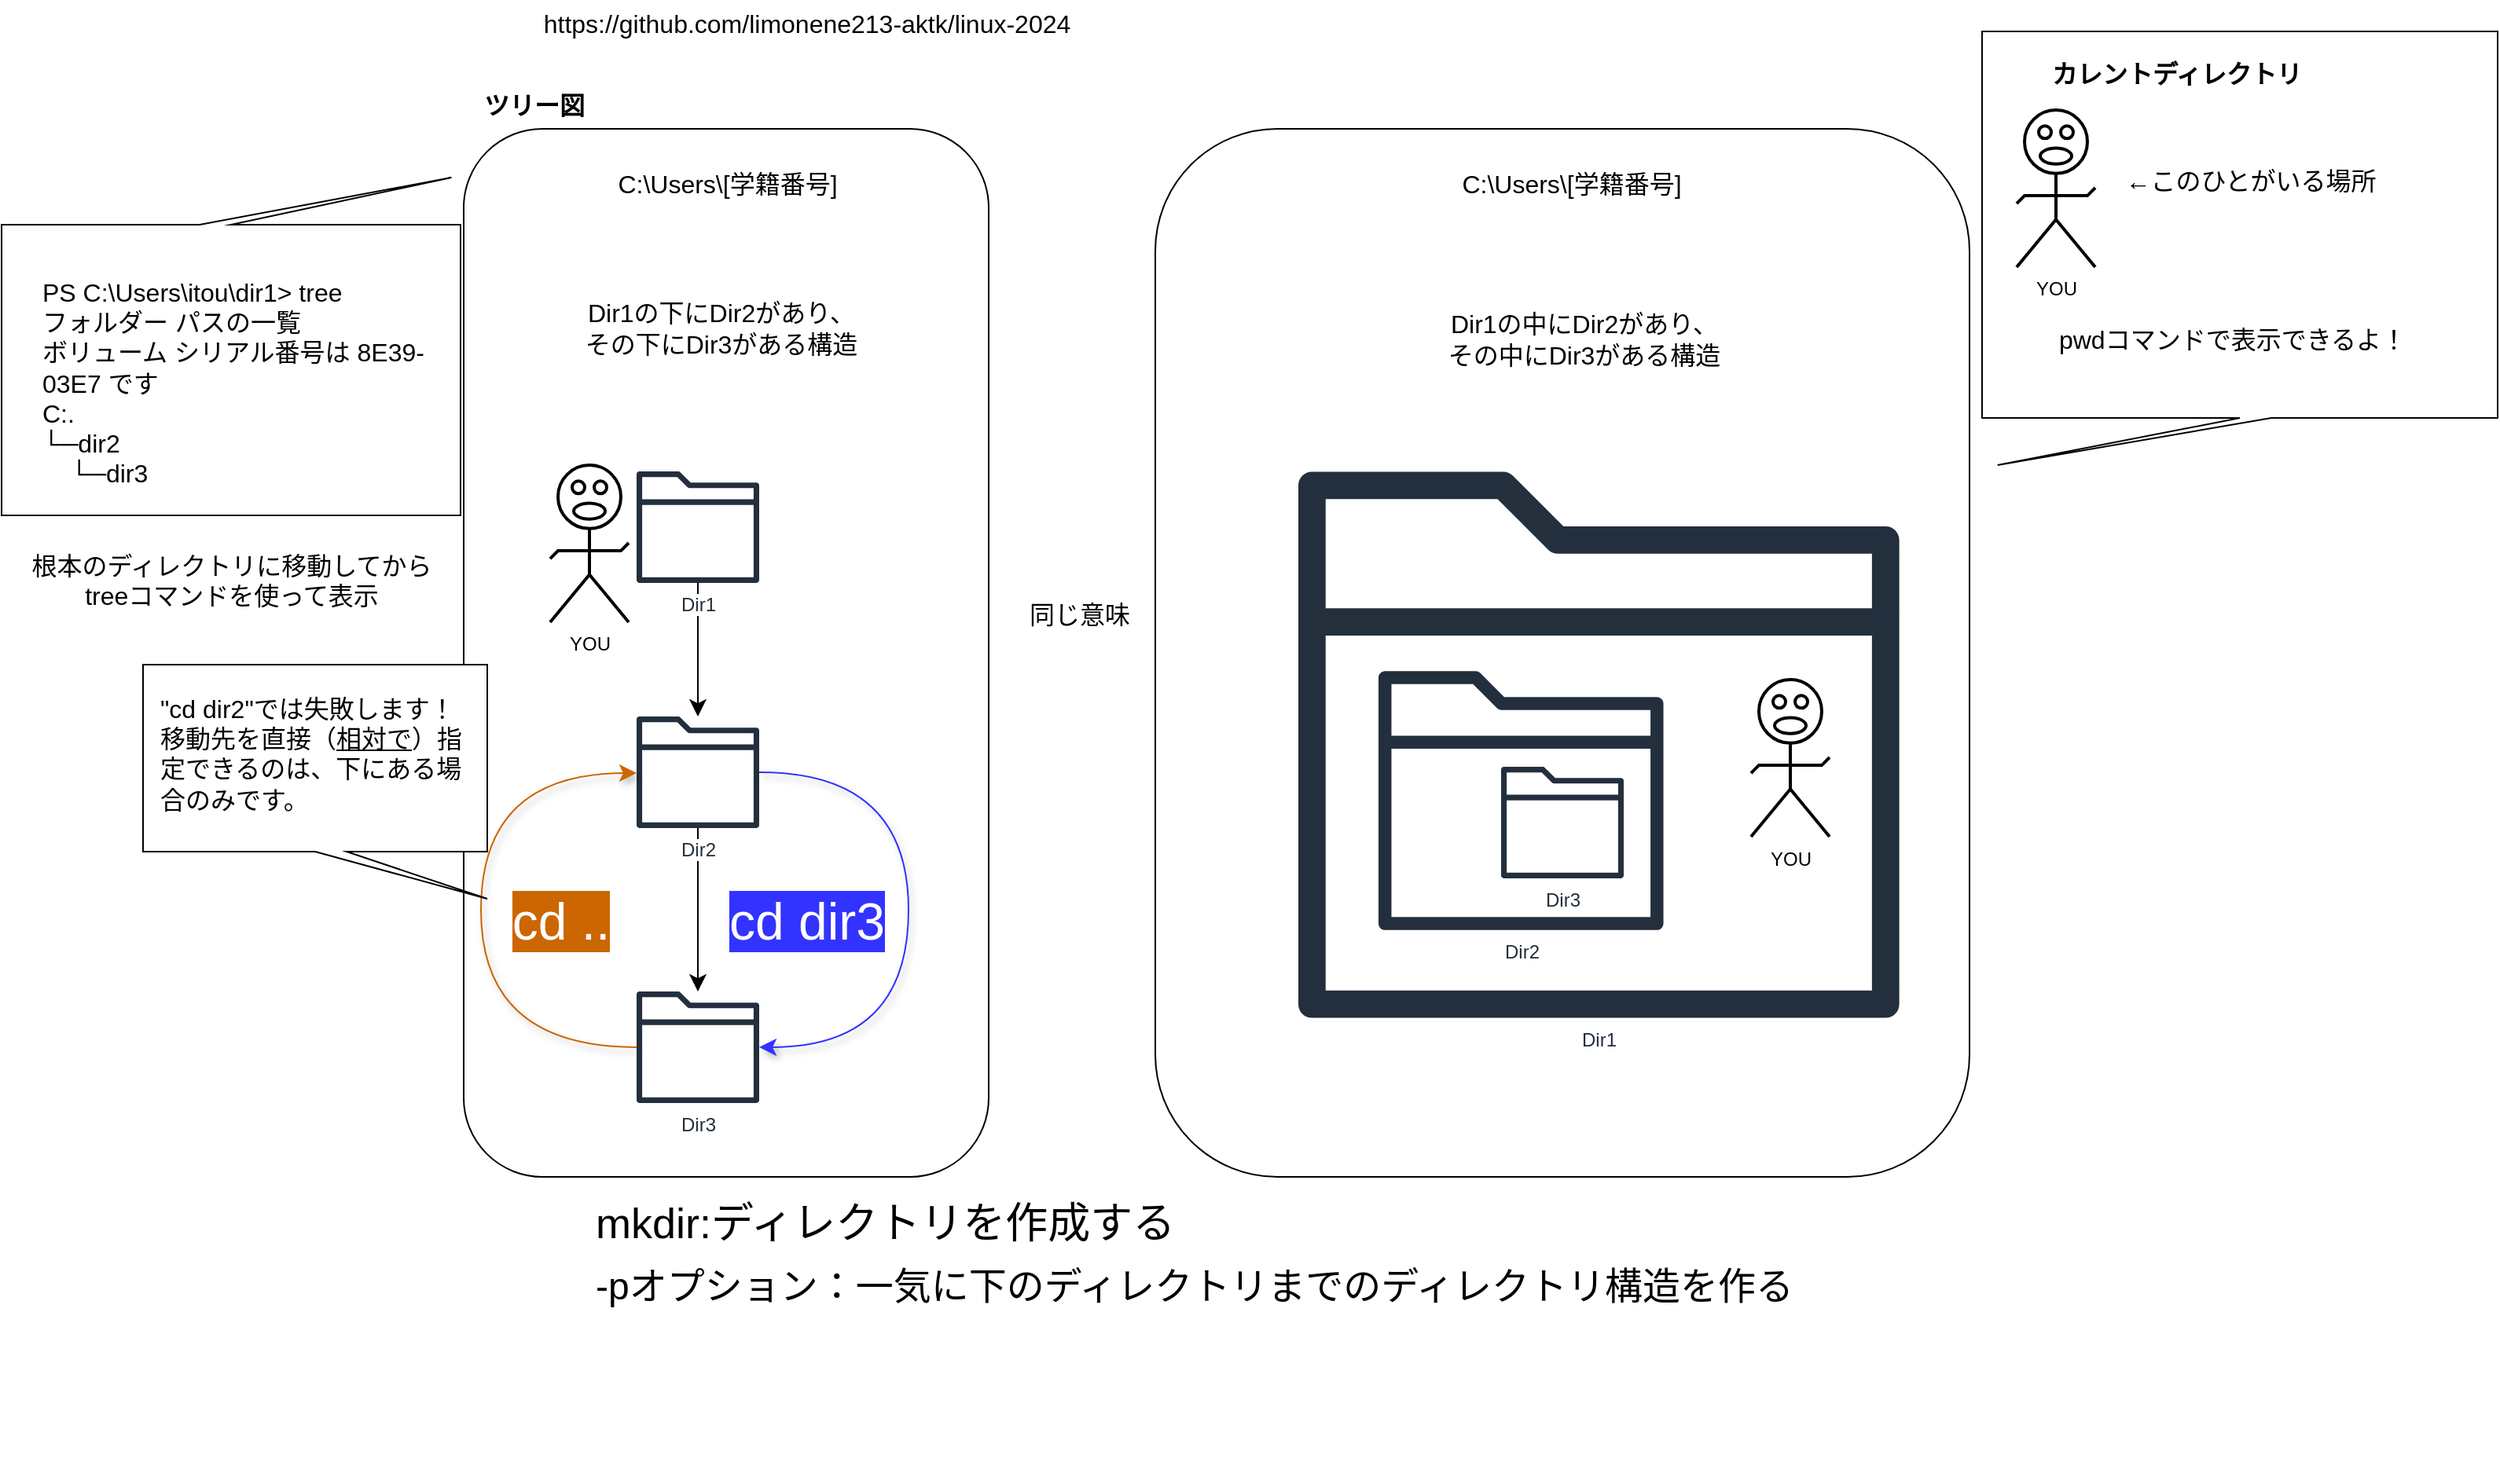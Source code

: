 <mxfile version="24.2.8" type="device" pages="4">
  <diagram id="uFEf-uFm-_RoIfqlQVAw" name="ディレクトリ構造">
    <mxGraphModel dx="2234" dy="1630" grid="0" gridSize="10" guides="1" tooltips="1" connect="1" arrows="1" fold="1" page="0" pageScale="1" pageWidth="1169" pageHeight="827" math="0" shadow="0">
      <root>
        <mxCell id="0" />
        <mxCell id="1" parent="0" />
        <mxCell id="-sCzmSOobmnXv4YN8PYM-31" value="" style="shape=callout;whiteSpace=wrap;html=1;perimeter=calloutPerimeter;rotation=-180;position2=0.02;" vertex="1" parent="1">
          <mxGeometry x="-646" y="-299" width="292" height="215" as="geometry" />
        </mxCell>
        <mxCell id="-sCzmSOobmnXv4YN8PYM-26" value="" style="shape=callout;whiteSpace=wrap;html=1;perimeter=calloutPerimeter;position2=0.03;" vertex="1" parent="1">
          <mxGeometry x="614" y="-392" width="328" height="276" as="geometry" />
        </mxCell>
        <mxCell id="-sCzmSOobmnXv4YN8PYM-2" value="" style="rounded=1;whiteSpace=wrap;html=1;" vertex="1" parent="1">
          <mxGeometry x="-352" y="-330" width="334" height="667" as="geometry" />
        </mxCell>
        <mxCell id="-sCzmSOobmnXv4YN8PYM-5" style="edgeStyle=none;curved=1;rounded=0;orthogonalLoop=1;jettySize=auto;html=1;fontSize=12;startSize=8;endSize=8;" edge="1" parent="1" source="-sCzmSOobmnXv4YN8PYM-1" target="-sCzmSOobmnXv4YN8PYM-3">
          <mxGeometry relative="1" as="geometry" />
        </mxCell>
        <mxCell id="-sCzmSOobmnXv4YN8PYM-1" value="Dir1" style="sketch=0;outlineConnect=0;fontColor=#232F3E;gradientColor=none;fillColor=#232F3D;strokeColor=none;dashed=0;verticalLabelPosition=bottom;verticalAlign=top;align=center;html=1;fontSize=12;fontStyle=0;aspect=fixed;pointerEvents=1;shape=mxgraph.aws4.folder;labelBackgroundColor=default;" vertex="1" parent="1">
          <mxGeometry x="-242" y="-112" width="78" height="71" as="geometry" />
        </mxCell>
        <mxCell id="-sCzmSOobmnXv4YN8PYM-7" style="edgeStyle=none;curved=1;rounded=0;orthogonalLoop=1;jettySize=auto;html=1;fontSize=12;startSize=8;endSize=8;" edge="1" parent="1" source="-sCzmSOobmnXv4YN8PYM-3" target="-sCzmSOobmnXv4YN8PYM-6">
          <mxGeometry relative="1" as="geometry" />
        </mxCell>
        <mxCell id="-sCzmSOobmnXv4YN8PYM-33" style="edgeStyle=orthogonalEdgeStyle;curved=1;rounded=0;orthogonalLoop=1;jettySize=auto;html=1;fontSize=12;startSize=8;endSize=8;strokeColor=#3333FF;shadow=1;" edge="1" parent="1" source="-sCzmSOobmnXv4YN8PYM-3" target="-sCzmSOobmnXv4YN8PYM-6">
          <mxGeometry relative="1" as="geometry">
            <Array as="points">
              <mxPoint x="-69" y="79.5" />
              <mxPoint x="-69" y="254.5" />
            </Array>
          </mxGeometry>
        </mxCell>
        <mxCell id="-sCzmSOobmnXv4YN8PYM-3" value="Dir2" style="sketch=0;outlineConnect=0;fontColor=#232F3E;gradientColor=none;fillColor=#232F3D;strokeColor=none;dashed=0;verticalLabelPosition=bottom;verticalAlign=top;align=center;html=1;fontSize=12;fontStyle=0;aspect=fixed;pointerEvents=1;shape=mxgraph.aws4.folder;labelBackgroundColor=default;" vertex="1" parent="1">
          <mxGeometry x="-242" y="44" width="78" height="71" as="geometry" />
        </mxCell>
        <mxCell id="-sCzmSOobmnXv4YN8PYM-4" value="C:\Users\[学籍番号]" style="text;html=1;align=center;verticalAlign=middle;whiteSpace=wrap;rounded=0;fontSize=16;" vertex="1" parent="1">
          <mxGeometry x="-283" y="-310" width="198" height="30" as="geometry" />
        </mxCell>
        <mxCell id="-sCzmSOobmnXv4YN8PYM-35" style="edgeStyle=orthogonalEdgeStyle;curved=1;rounded=0;orthogonalLoop=1;jettySize=auto;html=1;fontSize=12;startSize=8;endSize=8;strokeColor=#CC6600;shadow=1;" edge="1" parent="1" source="-sCzmSOobmnXv4YN8PYM-6" target="-sCzmSOobmnXv4YN8PYM-3">
          <mxGeometry relative="1" as="geometry">
            <Array as="points">
              <mxPoint x="-341" y="254" />
              <mxPoint x="-341" y="80" />
            </Array>
          </mxGeometry>
        </mxCell>
        <mxCell id="-sCzmSOobmnXv4YN8PYM-6" value="Dir3" style="sketch=0;outlineConnect=0;fontColor=#232F3E;gradientColor=none;fillColor=#232F3D;strokeColor=none;dashed=0;verticalLabelPosition=bottom;verticalAlign=top;align=center;html=1;fontSize=12;fontStyle=0;aspect=fixed;pointerEvents=1;shape=mxgraph.aws4.folder;labelBackgroundColor=default;" vertex="1" parent="1">
          <mxGeometry x="-242" y="219" width="78" height="71" as="geometry" />
        </mxCell>
        <mxCell id="-sCzmSOobmnXv4YN8PYM-9" value="YOU" style="verticalLabelPosition=bottom;html=1;verticalAlign=top;strokeWidth=2;shape=mxgraph.lean_mapping.verbal;pointerEvents=1;" vertex="1" parent="1">
          <mxGeometry x="-297" y="-116" width="50" height="100" as="geometry" />
        </mxCell>
        <mxCell id="-sCzmSOobmnXv4YN8PYM-10" value="" style="rounded=1;whiteSpace=wrap;html=1;" vertex="1" parent="1">
          <mxGeometry x="88" y="-330" width="518" height="667" as="geometry" />
        </mxCell>
        <mxCell id="-sCzmSOobmnXv4YN8PYM-12" value="Dir1" style="sketch=0;outlineConnect=0;fontColor=#232F3E;gradientColor=none;fillColor=#232F3D;strokeColor=none;dashed=0;verticalLabelPosition=bottom;verticalAlign=top;align=center;html=1;fontSize=12;fontStyle=0;aspect=fixed;pointerEvents=1;shape=mxgraph.aws4.folder;labelBackgroundColor=default;" vertex="1" parent="1">
          <mxGeometry x="179" y="-112" width="382.31" height="348" as="geometry" />
        </mxCell>
        <mxCell id="-sCzmSOobmnXv4YN8PYM-14" value="Dir2" style="sketch=0;outlineConnect=0;fontColor=#232F3E;gradientColor=none;fillColor=#232F3D;strokeColor=none;dashed=0;verticalLabelPosition=bottom;verticalAlign=top;align=center;html=1;fontSize=12;fontStyle=0;aspect=fixed;pointerEvents=1;shape=mxgraph.aws4.folder;labelBackgroundColor=default;" vertex="1" parent="1">
          <mxGeometry x="230" y="15" width="181.27" height="165" as="geometry" />
        </mxCell>
        <mxCell id="-sCzmSOobmnXv4YN8PYM-15" value="C:\Users\[学籍番号]" style="text;html=1;align=center;verticalAlign=middle;whiteSpace=wrap;rounded=0;fontSize=16;" vertex="1" parent="1">
          <mxGeometry x="254" y="-310" width="198" height="30" as="geometry" />
        </mxCell>
        <mxCell id="-sCzmSOobmnXv4YN8PYM-16" value="Dir3" style="sketch=0;outlineConnect=0;fontColor=#232F3E;gradientColor=none;fillColor=#232F3D;strokeColor=none;dashed=0;verticalLabelPosition=bottom;verticalAlign=top;align=center;html=1;fontSize=12;fontStyle=0;aspect=fixed;pointerEvents=1;shape=mxgraph.aws4.folder;labelBackgroundColor=default;" vertex="1" parent="1">
          <mxGeometry x="308" y="76" width="78" height="71" as="geometry" />
        </mxCell>
        <mxCell id="-sCzmSOobmnXv4YN8PYM-17" value="YOU" style="verticalLabelPosition=bottom;html=1;verticalAlign=top;strokeWidth=2;shape=mxgraph.lean_mapping.verbal;pointerEvents=1;" vertex="1" parent="1">
          <mxGeometry x="467" y="20.5" width="50" height="100" as="geometry" />
        </mxCell>
        <mxCell id="-sCzmSOobmnXv4YN8PYM-18" value="同じ意味" style="text;html=1;align=center;verticalAlign=middle;whiteSpace=wrap;rounded=0;fontSize=16;" vertex="1" parent="1">
          <mxGeometry x="6" y="-36" width="68" height="30" as="geometry" />
        </mxCell>
        <mxCell id="-sCzmSOobmnXv4YN8PYM-19" value="Dir1の下にDir2があり、その下にDir3がある構造" style="text;html=1;align=center;verticalAlign=middle;whiteSpace=wrap;rounded=0;fontSize=16;" vertex="1" parent="1">
          <mxGeometry x="-281" y="-218" width="186" height="30" as="geometry" />
        </mxCell>
        <mxCell id="-sCzmSOobmnXv4YN8PYM-20" value="Dir1の中にDir2があり、その中にDir3がある構造" style="text;html=1;align=center;verticalAlign=middle;whiteSpace=wrap;rounded=0;fontSize=16;" vertex="1" parent="1">
          <mxGeometry x="268" y="-211" width="186" height="30" as="geometry" />
        </mxCell>
        <mxCell id="-sCzmSOobmnXv4YN8PYM-21" value="-pオプション：一気に下のディレクトリまでのディレクトリ構造を作る" style="text;html=1;align=left;verticalAlign=top;whiteSpace=wrap;rounded=0;fontSize=24;" vertex="1" parent="1">
          <mxGeometry x="-270" y="386" width="853" height="141" as="geometry" />
        </mxCell>
        <mxCell id="-sCzmSOobmnXv4YN8PYM-22" value="YOU" style="verticalLabelPosition=bottom;html=1;verticalAlign=top;strokeWidth=2;shape=mxgraph.lean_mapping.verbal;pointerEvents=1;" vertex="1" parent="1">
          <mxGeometry x="636" y="-342" width="50" height="100" as="geometry" />
        </mxCell>
        <mxCell id="-sCzmSOobmnXv4YN8PYM-23" value="&lt;b&gt;カレントディレクトリ&lt;/b&gt;" style="text;html=1;align=center;verticalAlign=middle;whiteSpace=wrap;rounded=0;fontSize=16;" vertex="1" parent="1">
          <mxGeometry x="639" y="-380" width="198" height="30" as="geometry" />
        </mxCell>
        <mxCell id="-sCzmSOobmnXv4YN8PYM-24" value="←このひとがいる場所" style="text;html=1;align=center;verticalAlign=middle;whiteSpace=wrap;rounded=0;fontSize=16;" vertex="1" parent="1">
          <mxGeometry x="686" y="-312" width="198" height="30" as="geometry" />
        </mxCell>
        <mxCell id="-sCzmSOobmnXv4YN8PYM-25" value="pwdコマンドで表示できるよ！" style="text;html=1;align=center;verticalAlign=middle;whiteSpace=wrap;rounded=0;fontSize=16;" vertex="1" parent="1">
          <mxGeometry x="652" y="-211" width="243" height="30" as="geometry" />
        </mxCell>
        <mxCell id="-sCzmSOobmnXv4YN8PYM-27" value="mkdir:ディレクトリを作成する" style="text;html=1;align=left;verticalAlign=middle;whiteSpace=wrap;rounded=0;fontSize=27;" vertex="1" parent="1">
          <mxGeometry x="-270" y="352" width="433" height="30" as="geometry" />
        </mxCell>
        <mxCell id="-sCzmSOobmnXv4YN8PYM-28" value="https://github.com/limonene213-aktk/linux-2024" style="text;html=1;align=center;verticalAlign=middle;whiteSpace=wrap;rounded=0;fontSize=16;" vertex="1" parent="1">
          <mxGeometry x="-333" y="-412" width="399" height="30" as="geometry" />
        </mxCell>
        <mxCell id="-sCzmSOobmnXv4YN8PYM-29" value="&lt;b&gt;ツリー図&lt;/b&gt;" style="text;html=1;align=center;verticalAlign=middle;whiteSpace=wrap;rounded=0;fontSize=16;" vertex="1" parent="1">
          <mxGeometry x="-353" y="-360" width="92" height="30" as="geometry" />
        </mxCell>
        <mxCell id="-sCzmSOobmnXv4YN8PYM-30" value="&lt;div&gt;PS C:\Users\itou\dir1&amp;gt; tree&lt;/div&gt;&lt;div&gt;フォルダー パスの一覧&lt;/div&gt;&lt;div&gt;ボリューム シリアル番号は 8E39-03E7 です&lt;/div&gt;&lt;div&gt;C:.&lt;/div&gt;&lt;div&gt;└─dir2&lt;/div&gt;&lt;div&gt;&amp;nbsp; &amp;nbsp; └─dir3&lt;/div&gt;" style="text;html=1;align=left;verticalAlign=top;whiteSpace=wrap;rounded=0;fontSize=16;" vertex="1" parent="1">
          <mxGeometry x="-622" y="-242" width="254" height="147" as="geometry" />
        </mxCell>
        <mxCell id="-sCzmSOobmnXv4YN8PYM-32" value="根本のディレクトリに移動してからtreeコマンドを使って表示" style="text;html=1;align=center;verticalAlign=top;whiteSpace=wrap;rounded=0;fontSize=16;" vertex="1" parent="1">
          <mxGeometry x="-637.5" y="-68" width="275" height="64" as="geometry" />
        </mxCell>
        <mxCell id="-sCzmSOobmnXv4YN8PYM-34" value="cd dir3" style="text;html=1;align=center;verticalAlign=middle;whiteSpace=wrap;rounded=0;fontSize=33;labelBackgroundColor=#3333FF;fontColor=#FFFFFF;" vertex="1" parent="1">
          <mxGeometry x="-186" y="159" width="105" height="30" as="geometry" />
        </mxCell>
        <mxCell id="-sCzmSOobmnXv4YN8PYM-36" value="" style="shape=callout;whiteSpace=wrap;html=1;perimeter=calloutPerimeter;position2=1;" vertex="1" parent="1">
          <mxGeometry x="-556" y="11" width="219" height="149" as="geometry" />
        </mxCell>
        <mxCell id="-sCzmSOobmnXv4YN8PYM-37" value="&quot;cd dir2&quot;では失敗します！&lt;br&gt;移動先を直接（&lt;u&gt;相対で&lt;/u&gt;）指定できるのは、下にある場合のみです。" style="text;html=1;align=left;verticalAlign=top;whiteSpace=wrap;rounded=0;fontSize=16;" vertex="1" parent="1">
          <mxGeometry x="-547" y="23" width="195" height="95" as="geometry" />
        </mxCell>
        <mxCell id="-sCzmSOobmnXv4YN8PYM-38" value="cd .." style="text;html=1;align=center;verticalAlign=middle;whiteSpace=wrap;rounded=0;fontSize=33;labelBackgroundColor=#CC6600;fontColor=#FFFFFF;" vertex="1" parent="1">
          <mxGeometry x="-330" y="153" width="80" height="42" as="geometry" />
        </mxCell>
      </root>
    </mxGraphModel>
  </diagram>
  <diagram id="zUdE0w574qeHKXO1OybB" name="相対ディレクトリ">
    <mxGraphModel dx="1595" dy="1092" grid="0" gridSize="10" guides="1" tooltips="1" connect="1" arrows="1" fold="1" page="0" pageScale="1" pageWidth="1169" pageHeight="827" math="0" shadow="0">
      <root>
        <mxCell id="0" />
        <mxCell id="1" parent="0" />
        <mxCell id="0XDBoVEr953glCyxTyo0-6" value="" style="rounded=1;whiteSpace=wrap;html=1;" vertex="1" parent="1">
          <mxGeometry x="-131" y="-132" width="533" height="625" as="geometry" />
        </mxCell>
        <mxCell id="0XDBoVEr953glCyxTyo0-22" value="" style="shape=callout;whiteSpace=wrap;html=1;perimeter=calloutPerimeter;position2=0;" vertex="1" parent="1">
          <mxGeometry x="88" y="88" width="176" height="84.5" as="geometry" />
        </mxCell>
        <mxCell id="0XDBoVEr953glCyxTyo0-2" value="&lt;b&gt;相対ディレクトリ&lt;/b&gt;：カレントディレクトリ（自分がいる場所）を基準にしたときのファイルやフォルダの位置" style="text;html=1;align=left;verticalAlign=middle;whiteSpace=wrap;rounded=0;fontSize=16;" vertex="1" parent="1">
          <mxGeometry x="-131" y="-218" width="337" height="55" as="geometry" />
        </mxCell>
        <mxCell id="0XDBoVEr953glCyxTyo0-4" value="YOU" style="verticalLabelPosition=bottom;html=1;verticalAlign=top;strokeWidth=2;shape=mxgraph.lean_mapping.verbal;pointerEvents=1;" vertex="1" parent="1">
          <mxGeometry x="-58" y="80.25" width="50" height="100" as="geometry" />
        </mxCell>
        <mxCell id="0XDBoVEr953glCyxTyo0-14" style="edgeStyle=none;curved=1;rounded=0;orthogonalLoop=1;jettySize=auto;html=1;fontSize=12;startSize=8;endSize=8;" edge="1" parent="1" source="0XDBoVEr953glCyxTyo0-5" target="0XDBoVEr953glCyxTyo0-13">
          <mxGeometry relative="1" as="geometry" />
        </mxCell>
        <mxCell id="0XDBoVEr953glCyxTyo0-5" value="[ユーザー名]" style="sketch=0;outlineConnect=0;fontColor=#232F3E;gradientColor=none;fillColor=#CC6600;strokeColor=none;dashed=0;verticalLabelPosition=bottom;verticalAlign=top;align=center;html=1;fontSize=12;fontStyle=0;aspect=fixed;pointerEvents=1;shape=mxgraph.aws4.folder;labelBackgroundColor=default;textShadow=0;shadow=1;" vertex="1" parent="1">
          <mxGeometry x="-0.5" y="97" width="78" height="71" as="geometry" />
        </mxCell>
        <mxCell id="0XDBoVEr953glCyxTyo0-12" style="edgeStyle=none;curved=1;rounded=0;orthogonalLoop=1;jettySize=auto;html=1;fontSize=12;startSize=8;endSize=8;" edge="1" parent="1" source="0XDBoVEr953glCyxTyo0-8" target="0XDBoVEr953glCyxTyo0-5">
          <mxGeometry relative="1" as="geometry" />
        </mxCell>
        <mxCell id="0XDBoVEr953glCyxTyo0-8" value="home" style="sketch=0;outlineConnect=0;fontColor=#232F3E;gradientColor=none;fillColor=#232F3D;strokeColor=none;dashed=0;verticalLabelPosition=bottom;verticalAlign=top;align=center;html=1;fontSize=12;fontStyle=0;aspect=fixed;pointerEvents=1;shape=mxgraph.aws4.folder;labelBackgroundColor=default;" vertex="1" parent="1">
          <mxGeometry x="-0.5" y="-58" width="78" height="71" as="geometry" />
        </mxCell>
        <mxCell id="0XDBoVEr953glCyxTyo0-11" style="edgeStyle=none;curved=1;rounded=0;orthogonalLoop=1;jettySize=auto;html=1;fontSize=12;startSize=8;endSize=8;" edge="1" parent="1" source="0XDBoVEr953glCyxTyo0-9" target="0XDBoVEr953glCyxTyo0-8">
          <mxGeometry relative="1" as="geometry" />
        </mxCell>
        <mxCell id="0XDBoVEr953glCyxTyo0-9" value="&amp;nbsp;/（ルート）" style="text;html=1;align=center;verticalAlign=middle;whiteSpace=wrap;rounded=0;fontSize=16;labelBackgroundColor=#B3B3B3;" vertex="1" parent="1">
          <mxGeometry x="-12.5" y="-132" width="102" height="30" as="geometry" />
        </mxCell>
        <mxCell id="0XDBoVEr953glCyxTyo0-16" style="edgeStyle=none;curved=1;rounded=0;orthogonalLoop=1;jettySize=auto;html=1;fontSize=12;startSize=8;endSize=8;" edge="1" parent="1" source="0XDBoVEr953glCyxTyo0-13" target="0XDBoVEr953glCyxTyo0-15">
          <mxGeometry relative="1" as="geometry" />
        </mxCell>
        <mxCell id="0XDBoVEr953glCyxTyo0-18" style="edgeStyle=none;curved=1;rounded=0;orthogonalLoop=1;jettySize=auto;html=1;fontSize=12;startSize=8;endSize=8;" edge="1" parent="1" source="0XDBoVEr953glCyxTyo0-13" target="0XDBoVEr953glCyxTyo0-17">
          <mxGeometry relative="1" as="geometry" />
        </mxCell>
        <mxCell id="0XDBoVEr953glCyxTyo0-13" value="dir1" style="sketch=0;outlineConnect=0;fontColor=#232F3E;gradientColor=none;fillColor=#232F3D;strokeColor=none;dashed=0;verticalLabelPosition=bottom;verticalAlign=top;align=center;html=1;fontSize=12;fontStyle=0;aspect=fixed;pointerEvents=1;shape=mxgraph.aws4.folder;labelBackgroundColor=default;" vertex="1" parent="1">
          <mxGeometry x="-0.5" y="254" width="78" height="71" as="geometry" />
        </mxCell>
        <mxCell id="0XDBoVEr953glCyxTyo0-15" value="dir2" style="sketch=0;outlineConnect=0;fontColor=#232F3E;gradientColor=none;fillColor=#232F3D;strokeColor=none;dashed=0;verticalLabelPosition=bottom;verticalAlign=top;align=center;html=1;fontSize=12;fontStyle=0;aspect=fixed;pointerEvents=1;shape=mxgraph.aws4.folder;labelBackgroundColor=default;" vertex="1" parent="1">
          <mxGeometry x="-0.5" y="397" width="78" height="71" as="geometry" />
        </mxCell>
        <mxCell id="0XDBoVEr953glCyxTyo0-20" style="edgeStyle=none;curved=1;rounded=0;orthogonalLoop=1;jettySize=auto;html=1;fontSize=12;startSize=8;endSize=8;" edge="1" parent="1" source="0XDBoVEr953glCyxTyo0-17" target="0XDBoVEr953glCyxTyo0-19">
          <mxGeometry relative="1" as="geometry" />
        </mxCell>
        <mxCell id="0XDBoVEr953glCyxTyo0-17" value="sub1" style="sketch=0;outlineConnect=0;fontColor=#232F3E;gradientColor=none;fillColor=#232F3D;strokeColor=none;dashed=0;verticalLabelPosition=bottom;verticalAlign=top;align=center;html=1;fontSize=12;fontStyle=0;aspect=fixed;pointerEvents=1;shape=mxgraph.aws4.folder;labelBackgroundColor=default;" vertex="1" parent="1">
          <mxGeometry x="185" y="254" width="78" height="71" as="geometry" />
        </mxCell>
        <mxCell id="0XDBoVEr953glCyxTyo0-19" value="sub2" style="sketch=0;outlineConnect=0;fontColor=#232F3E;gradientColor=none;fillColor=#232F3D;strokeColor=none;dashed=0;verticalLabelPosition=bottom;verticalAlign=top;align=center;html=1;fontSize=12;fontStyle=0;aspect=fixed;pointerEvents=1;shape=mxgraph.aws4.folder;labelBackgroundColor=default;" vertex="1" parent="1">
          <mxGeometry x="185" y="385" width="78" height="71" as="geometry" />
        </mxCell>
        <mxCell id="0XDBoVEr953glCyxTyo0-21" value="Linux/Unixにおけるユーザーホーム" style="text;html=1;align=center;verticalAlign=middle;whiteSpace=wrap;rounded=0;fontSize=16;" vertex="1" parent="1">
          <mxGeometry x="101" y="100" width="142" height="30" as="geometry" />
        </mxCell>
        <mxCell id="V607FINC9M0J44A9vOLu-1" value="カレント（基準）" style="text;html=1;align=center;verticalAlign=middle;whiteSpace=wrap;rounded=0;fontSize=16;textShadow=1;" vertex="1" parent="1">
          <mxGeometry x="-9.5" y="126" width="96" height="30" as="geometry" />
        </mxCell>
        <mxCell id="V607FINC9M0J44A9vOLu-2" value="&quot;./dir1&quot;" style="shape=callout;whiteSpace=wrap;html=1;perimeter=calloutPerimeter;position2=1;rounded=1;shadow=1;" vertex="1" parent="1">
          <mxGeometry x="-97.5" y="244" width="88" height="68" as="geometry" />
        </mxCell>
        <mxCell id="V607FINC9M0J44A9vOLu-3" value="※&quot;./&quot;は省略可能" style="text;html=1;align=center;verticalAlign=middle;whiteSpace=wrap;rounded=0;fontSize=16;" vertex="1" parent="1">
          <mxGeometry x="276" y="497" width="130" height="30" as="geometry" />
        </mxCell>
        <mxCell id="V607FINC9M0J44A9vOLu-4" value="&quot;./dir1/sub1/sub2&quot;" style="shape=callout;whiteSpace=wrap;html=1;perimeter=calloutPerimeter;position2=0;rounded=1;shadow=1;" vertex="1" parent="1">
          <mxGeometry x="267" y="357" width="121" height="68" as="geometry" />
        </mxCell>
        <mxCell id="V607FINC9M0J44A9vOLu-6" value="" style="endArrow=classic;html=1;rounded=0;fontSize=12;startSize=8;endSize=8;curved=1;edgeStyle=orthogonalEdgeStyle;dashed=1;strokeColor=#7E0DFF;shadow=1;" edge="1" parent="1" source="0XDBoVEr953glCyxTyo0-5" target="0XDBoVEr953glCyxTyo0-19">
          <mxGeometry width="50" height="50" relative="1" as="geometry">
            <mxPoint x="88" y="203" as="sourcePoint" />
            <mxPoint x="138" y="153" as="targetPoint" />
            <Array as="points">
              <mxPoint x="39" y="308" />
              <mxPoint x="224" y="308" />
            </Array>
          </mxGeometry>
        </mxCell>
        <mxCell id="V607FINC9M0J44A9vOLu-7" value="ポイントは、自分がいるところから始めて、指でたどっていって、経由するディレクトリを書いてゆく" style="text;html=1;align=left;verticalAlign=middle;whiteSpace=wrap;rounded=0;fontSize=16;" vertex="1" parent="1">
          <mxGeometry x="420" y="350" width="228" height="82" as="geometry" />
        </mxCell>
        <mxCell id="V607FINC9M0J44A9vOLu-8" value="&lt;font style=&quot;font-size: 21px;&quot;&gt;&quot;..&quot;&lt;/font&gt;" style="shape=callout;whiteSpace=wrap;html=1;perimeter=calloutPerimeter;rounded=1;shadow=1;position2=0;" vertex="1" parent="1">
          <mxGeometry x="79" y="-94" width="78" height="70" as="geometry" />
        </mxCell>
        <mxCell id="V607FINC9M0J44A9vOLu-9" value="上方向のディレクトリを指定するときだけ注意！" style="text;html=1;align=center;verticalAlign=middle;whiteSpace=wrap;rounded=0;fontSize=16;" vertex="1" parent="1">
          <mxGeometry x="101" y="-27" width="191" height="43" as="geometry" />
        </mxCell>
        <mxCell id="h5j87acOi5yBif9eHICK-1" value="いまいる場所（たとえば広島県広島市中区の紙屋町交差点あたり）を基準にして&quot;基町&quot;&lt;br&gt;といえば、そごうや広島城あたりを指すとわかる！&lt;br&gt;けれど、たとえば兵庫県神戸市で「基町（もとまち）」と言ってしまうと、「中華街がある元町のこと？」と誤解されるかもしれません。" style="text;html=1;align=left;verticalAlign=top;whiteSpace=wrap;rounded=0;fontSize=16;" vertex="1" parent="1">
          <mxGeometry x="-184.5" y="531" width="640" height="89" as="geometry" />
        </mxCell>
      </root>
    </mxGraphModel>
  </diagram>
  <diagram name="絶対ディレクトリ" id="Vso1yyz3JuDyWxUDkDYn">
    <mxGraphModel dx="1595" dy="1092" grid="0" gridSize="10" guides="1" tooltips="1" connect="1" arrows="1" fold="1" page="0" pageScale="1" pageWidth="1169" pageHeight="827" math="0" shadow="0">
      <root>
        <mxCell id="QvyAs36cftAh-4wXCflb-0" />
        <mxCell id="QvyAs36cftAh-4wXCflb-1" parent="QvyAs36cftAh-4wXCflb-0" />
        <mxCell id="QvyAs36cftAh-4wXCflb-2" value="" style="rounded=1;whiteSpace=wrap;html=1;" vertex="1" parent="QvyAs36cftAh-4wXCflb-1">
          <mxGeometry x="-131" y="-132" width="533" height="625" as="geometry" />
        </mxCell>
        <mxCell id="QvyAs36cftAh-4wXCflb-3" value="" style="shape=callout;whiteSpace=wrap;html=1;perimeter=calloutPerimeter;position2=0;" vertex="1" parent="QvyAs36cftAh-4wXCflb-1">
          <mxGeometry x="88" y="88" width="176" height="84.5" as="geometry" />
        </mxCell>
        <mxCell id="QvyAs36cftAh-4wXCflb-5" value="&lt;b&gt;絶対ディレクトリ&lt;/b&gt;：カレントディレクトリ（自分がいる場所）ではなく、パソコン内での絶対的なファイルやフォルダの位置" style="text;html=1;align=left;verticalAlign=top;whiteSpace=wrap;rounded=0;fontSize=16;" vertex="1" parent="QvyAs36cftAh-4wXCflb-1">
          <mxGeometry x="-188" y="-272" width="337" height="71" as="geometry" />
        </mxCell>
        <mxCell id="QvyAs36cftAh-4wXCflb-6" value="YOU" style="verticalLabelPosition=bottom;html=1;verticalAlign=top;strokeWidth=2;shape=mxgraph.lean_mapping.verbal;pointerEvents=1;" vertex="1" parent="QvyAs36cftAh-4wXCflb-1">
          <mxGeometry x="-68" y="82.5" width="50" height="100" as="geometry" />
        </mxCell>
        <mxCell id="QvyAs36cftAh-4wXCflb-7" style="edgeStyle=none;curved=1;rounded=0;orthogonalLoop=1;jettySize=auto;html=1;fontSize=12;startSize=8;endSize=8;" edge="1" parent="QvyAs36cftAh-4wXCflb-1" source="QvyAs36cftAh-4wXCflb-8" target="QvyAs36cftAh-4wXCflb-16">
          <mxGeometry relative="1" as="geometry" />
        </mxCell>
        <mxCell id="QvyAs36cftAh-4wXCflb-8" value="[ユーザー名]" style="sketch=0;outlineConnect=0;fontColor=#232F3E;gradientColor=none;fillColor=#232F3D;strokeColor=none;dashed=0;verticalLabelPosition=bottom;verticalAlign=top;align=center;html=1;fontSize=12;fontStyle=0;aspect=fixed;pointerEvents=1;shape=mxgraph.aws4.folder;labelBackgroundColor=default;" vertex="1" parent="QvyAs36cftAh-4wXCflb-1">
          <mxGeometry x="-0.5" y="97" width="78" height="71" as="geometry" />
        </mxCell>
        <mxCell id="QvyAs36cftAh-4wXCflb-9" style="edgeStyle=none;curved=1;rounded=0;orthogonalLoop=1;jettySize=auto;html=1;fontSize=12;startSize=8;endSize=8;" edge="1" parent="QvyAs36cftAh-4wXCflb-1" source="QvyAs36cftAh-4wXCflb-10" target="QvyAs36cftAh-4wXCflb-8">
          <mxGeometry relative="1" as="geometry" />
        </mxCell>
        <mxCell id="QvyAs36cftAh-4wXCflb-10" value="home" style="sketch=0;outlineConnect=0;fontColor=#232F3E;gradientColor=none;fillColor=#232F3D;strokeColor=none;dashed=0;verticalLabelPosition=bottom;verticalAlign=top;align=center;html=1;fontSize=12;fontStyle=0;aspect=fixed;pointerEvents=1;shape=mxgraph.aws4.folder;labelBackgroundColor=default;" vertex="1" parent="QvyAs36cftAh-4wXCflb-1">
          <mxGeometry x="-0.5" y="-58" width="78" height="71" as="geometry" />
        </mxCell>
        <mxCell id="QvyAs36cftAh-4wXCflb-11" style="edgeStyle=none;curved=1;rounded=0;orthogonalLoop=1;jettySize=auto;html=1;fontSize=12;startSize=8;endSize=8;" edge="1" parent="QvyAs36cftAh-4wXCflb-1" source="QvyAs36cftAh-4wXCflb-12" target="QvyAs36cftAh-4wXCflb-10">
          <mxGeometry relative="1" as="geometry" />
        </mxCell>
        <mxCell id="QvyAs36cftAh-4wXCflb-12" value="&amp;nbsp;/（ルート）" style="text;html=1;align=center;verticalAlign=middle;whiteSpace=wrap;rounded=0;fontSize=16;labelBackgroundColor=#B3B3B3;" vertex="1" parent="QvyAs36cftAh-4wXCflb-1">
          <mxGeometry x="-12.5" y="-132" width="102" height="30" as="geometry" />
        </mxCell>
        <mxCell id="QvyAs36cftAh-4wXCflb-13" value="絶対ディレクトリの場合は&lt;br&gt;ここを基準にする" style="shape=callout;whiteSpace=wrap;html=1;perimeter=calloutPerimeter;position2=0.34;align=center;verticalAlign=middle;strokeWidth=3;strokeColor=#CC0000;" vertex="1" parent="QvyAs36cftAh-4wXCflb-1">
          <mxGeometry x="21" y="-186" width="194" height="70" as="geometry" />
        </mxCell>
        <mxCell id="QvyAs36cftAh-4wXCflb-14" style="edgeStyle=none;curved=1;rounded=0;orthogonalLoop=1;jettySize=auto;html=1;fontSize=12;startSize=8;endSize=8;" edge="1" parent="QvyAs36cftAh-4wXCflb-1" source="QvyAs36cftAh-4wXCflb-16" target="QvyAs36cftAh-4wXCflb-17">
          <mxGeometry relative="1" as="geometry" />
        </mxCell>
        <mxCell id="QvyAs36cftAh-4wXCflb-15" style="edgeStyle=none;curved=1;rounded=0;orthogonalLoop=1;jettySize=auto;html=1;fontSize=12;startSize=8;endSize=8;" edge="1" parent="QvyAs36cftAh-4wXCflb-1" source="QvyAs36cftAh-4wXCflb-16" target="QvyAs36cftAh-4wXCflb-19">
          <mxGeometry relative="1" as="geometry" />
        </mxCell>
        <mxCell id="QvyAs36cftAh-4wXCflb-16" value="dir1" style="sketch=0;outlineConnect=0;fontColor=#232F3E;gradientColor=none;fillColor=#232F3D;strokeColor=none;dashed=0;verticalLabelPosition=bottom;verticalAlign=top;align=center;html=1;fontSize=12;fontStyle=0;aspect=fixed;pointerEvents=1;shape=mxgraph.aws4.folder;labelBackgroundColor=default;" vertex="1" parent="QvyAs36cftAh-4wXCflb-1">
          <mxGeometry x="-0.5" y="254" width="78" height="71" as="geometry" />
        </mxCell>
        <mxCell id="QvyAs36cftAh-4wXCflb-17" value="dir2" style="sketch=0;outlineConnect=0;fontColor=#232F3E;gradientColor=none;fillColor=#232F3D;strokeColor=none;dashed=0;verticalLabelPosition=bottom;verticalAlign=top;align=center;html=1;fontSize=12;fontStyle=0;aspect=fixed;pointerEvents=1;shape=mxgraph.aws4.folder;labelBackgroundColor=default;" vertex="1" parent="QvyAs36cftAh-4wXCflb-1">
          <mxGeometry x="-0.5" y="397" width="78" height="71" as="geometry" />
        </mxCell>
        <mxCell id="QvyAs36cftAh-4wXCflb-18" style="edgeStyle=none;curved=1;rounded=0;orthogonalLoop=1;jettySize=auto;html=1;fontSize=12;startSize=8;endSize=8;" edge="1" parent="QvyAs36cftAh-4wXCflb-1" source="QvyAs36cftAh-4wXCflb-19" target="QvyAs36cftAh-4wXCflb-20">
          <mxGeometry relative="1" as="geometry" />
        </mxCell>
        <mxCell id="QvyAs36cftAh-4wXCflb-19" value="sub1" style="sketch=0;outlineConnect=0;fontColor=#232F3E;gradientColor=none;fillColor=#232F3D;strokeColor=none;dashed=0;verticalLabelPosition=bottom;verticalAlign=top;align=center;html=1;fontSize=12;fontStyle=0;aspect=fixed;pointerEvents=1;shape=mxgraph.aws4.folder;labelBackgroundColor=default;" vertex="1" parent="QvyAs36cftAh-4wXCflb-1">
          <mxGeometry x="185" y="254" width="78" height="71" as="geometry" />
        </mxCell>
        <mxCell id="QvyAs36cftAh-4wXCflb-20" value="sub2" style="sketch=0;outlineConnect=0;fontColor=#232F3E;gradientColor=none;fillColor=#232F3D;strokeColor=none;dashed=0;verticalLabelPosition=bottom;verticalAlign=top;align=center;html=1;fontSize=12;fontStyle=0;aspect=fixed;pointerEvents=1;shape=mxgraph.aws4.folder;labelBackgroundColor=default;" vertex="1" parent="QvyAs36cftAh-4wXCflb-1">
          <mxGeometry x="185" y="385" width="78" height="71" as="geometry" />
        </mxCell>
        <mxCell id="QvyAs36cftAh-4wXCflb-21" value="Linux/Unixにおけるユーザーホーム" style="text;html=1;align=center;verticalAlign=middle;whiteSpace=wrap;rounded=0;fontSize=16;" vertex="1" parent="QvyAs36cftAh-4wXCflb-1">
          <mxGeometry x="101" y="100" width="142" height="30" as="geometry" />
        </mxCell>
        <mxCell id="T_SKS9ZT7vtKlmjQ35eD-2" value="今回はここが基準ではないです！" style="shape=callout;whiteSpace=wrap;html=1;perimeter=calloutPerimeter;position2=1;rounded=1;shadow=1;" vertex="1" parent="QvyAs36cftAh-4wXCflb-1">
          <mxGeometry x="-188" y="30" width="120" height="81" as="geometry" />
        </mxCell>
        <mxCell id="T_SKS9ZT7vtKlmjQ35eD-3" value="メリットとデメリット：&lt;div&gt;誤解は生まれないメリットはあるが、指定するときに非常に長くコマンドを打たなければいけない（しかも間違ったら正しく指定されない！）&lt;/div&gt;" style="text;html=1;align=left;verticalAlign=top;whiteSpace=wrap;rounded=0;fontSize=16;" vertex="1" parent="QvyAs36cftAh-4wXCflb-1">
          <mxGeometry x="-99" y="578" width="481" height="89" as="geometry" />
        </mxCell>
        <mxCell id="bpBav_bAVmMrO9NVUhj5-0" value="&quot;太陽系第3惑星地球日本国広島県中区基町&quot;みたいな指定の仕方、これなら兵庫県神戸市にいても、神奈川県横浜市にいても誤解は生じません！" style="text;html=1;align=left;verticalAlign=middle;whiteSpace=wrap;rounded=0;fontSize=16;" vertex="1" parent="QvyAs36cftAh-4wXCflb-1">
          <mxGeometry x="-97" y="504" width="474" height="64" as="geometry" />
        </mxCell>
        <mxCell id="Zdbp5PXHEMvrYX_3zOCQ-0" value="/home/[ユーザー名]/dir1" style="shape=callout;whiteSpace=wrap;html=1;perimeter=calloutPerimeter;position2=1;rounded=1;shadow=1;" vertex="1" parent="QvyAs36cftAh-4wXCflb-1">
          <mxGeometry x="-182" y="228" width="177" height="77" as="geometry" />
        </mxCell>
        <mxCell id="Zdbp5PXHEMvrYX_3zOCQ-1" value="※今回は&quot;/&quot;を省略してはダメ" style="text;html=1;align=center;verticalAlign=middle;whiteSpace=wrap;rounded=0;fontSize=16;fontStyle=5" vertex="1" parent="QvyAs36cftAh-4wXCflb-1">
          <mxGeometry x="120" y="-132" width="233" height="30" as="geometry" />
        </mxCell>
        <mxCell id="Zdbp5PXHEMvrYX_3zOCQ-2" value="/home/[ユーザー名]/dir1/sub1/sub2" style="shape=callout;whiteSpace=wrap;html=1;perimeter=calloutPerimeter;position2=0;rounded=1;shadow=1;" vertex="1" parent="QvyAs36cftAh-4wXCflb-1">
          <mxGeometry x="264" y="335" width="220" height="77" as="geometry" />
        </mxCell>
        <mxCell id="Zdbp5PXHEMvrYX_3zOCQ-3" value="/home" style="shape=callout;whiteSpace=wrap;html=1;perimeter=calloutPerimeter;position2=0;rounded=1;shadow=1;" vertex="1" parent="QvyAs36cftAh-4wXCflb-1">
          <mxGeometry x="81" y="-68" width="124" height="69" as="geometry" />
        </mxCell>
        <mxCell id="Zdbp5PXHEMvrYX_3zOCQ-4" value="いま自分がいる場所は関係ないので、&quot;..&quot;は使わない" style="text;html=1;align=left;verticalAlign=middle;whiteSpace=wrap;rounded=0;fontSize=11;" vertex="1" parent="QvyAs36cftAh-4wXCflb-1">
          <mxGeometry x="111" y="-6" width="282" height="30" as="geometry" />
        </mxCell>
        <mxCell id="Zdbp5PXHEMvrYX_3zOCQ-5" value="&amp;nbsp;/（ルートディレクトリ）とは、そのパソコンのいちばん底になる部分のこと、「ルート」というのは「植物などの根っこ」という意味" style="text;html=1;align=left;verticalAlign=middle;whiteSpace=wrap;rounded=0;fontSize=16;labelBackgroundColor=#B3B3B3;textShadow=1;labelBorderColor=default;" vertex="1" parent="QvyAs36cftAh-4wXCflb-1">
          <mxGeometry x="222" y="-85" width="373" height="62" as="geometry" />
        </mxCell>
      </root>
    </mxGraphModel>
  </diagram>
  <diagram id="xRZ__P9CIYrb7NxFRdHv" name="関連コマンド">
    <mxGraphModel dx="1834" dy="1230" grid="0" gridSize="10" guides="1" tooltips="1" connect="1" arrows="1" fold="1" page="0" pageScale="1" pageWidth="1169" pageHeight="827" math="0" shadow="0">
      <root>
        <mxCell id="0" />
        <mxCell id="1" parent="0" />
        <mxCell id="vBDtpbjn9nehvtO7giLC-1" value="&lt;div&gt;関連コマンド：&lt;/div&gt;ディレクトリを削除する：rm -r [ディレクトリ名]&lt;div&gt;ファイルを削除する：rm [ファイル名]&lt;/div&gt;" style="text;html=1;align=left;verticalAlign=middle;whiteSpace=wrap;rounded=0;fontSize=16;" vertex="1" parent="1">
          <mxGeometry x="-222" y="-171" width="429" height="71" as="geometry" />
        </mxCell>
        <mxCell id="vBDtpbjn9nehvtO7giLC-2" value="&lt;div&gt;lsコマンドを使ったときの出力（PowerShell版）：&lt;/div&gt;&lt;div&gt;&lt;br&gt;&lt;/div&gt;&lt;div&gt;&lt;b&gt;d&lt;/b&gt;-----&amp;nbsp; &amp;nbsp; &amp;nbsp; &amp;nbsp; 2024/05/08&amp;nbsp; &amp;nbsp; &amp;nbsp;11:50&amp;nbsp; &amp;nbsp; &amp;nbsp; &amp;nbsp; &amp;nbsp; &amp;nbsp; &amp;nbsp; &amp;nbsp; dir1&lt;br&gt;&lt;/div&gt;-a----&amp;nbsp; &amp;nbsp; &amp;nbsp; &amp;nbsp; 2024/05/08&amp;nbsp; &amp;nbsp; &amp;nbsp;11:53&amp;nbsp; &amp;nbsp; &amp;nbsp; &amp;nbsp; &amp;nbsp; &amp;nbsp; &amp;nbsp; 0 file1.txt" style="text;html=1;align=left;verticalAlign=top;whiteSpace=wrap;rounded=0;fontSize=16;" vertex="1" parent="1">
          <mxGeometry x="-227" y="-93" width="377" height="113" as="geometry" />
        </mxCell>
        <mxCell id="vBDtpbjn9nehvtO7giLC-3" value="Linux/UNIXの場合は&quot;ls -l&quot;と、-lオプションが必要です" style="shape=callout;whiteSpace=wrap;html=1;perimeter=calloutPerimeter;position2=0;" vertex="1" parent="1">
          <mxGeometry x="150" y="-148" width="247" height="98" as="geometry" />
        </mxCell>
        <mxCell id="vBDtpbjn9nehvtO7giLC-4" value="先頭に&quot;d&quot;があれば&lt;br&gt;ディレクトリです" style="shape=callout;whiteSpace=wrap;html=1;perimeter=calloutPerimeter;position2=1;" vertex="1" parent="1">
          <mxGeometry x="-347" y="-117" width="110" height="80" as="geometry" />
        </mxCell>
        <mxCell id="vBDtpbjn9nehvtO7giLC-5" value="" style="shape=callout;whiteSpace=wrap;html=1;perimeter=calloutPerimeter;rotation=-180;" vertex="1" parent="1">
          <mxGeometry x="-294" y="-13" width="139" height="80" as="geometry" />
        </mxCell>
        <mxCell id="vBDtpbjn9nehvtO7giLC-6" value="&lt;font style=&quot;font-size: 12px;&quot;&gt;先頭が&quot;-&quot;ならファイル&lt;/font&gt;" style="text;html=1;align=center;verticalAlign=middle;whiteSpace=wrap;rounded=0;fontSize=16;" vertex="1" parent="1">
          <mxGeometry x="-300" y="28" width="144" height="30" as="geometry" />
        </mxCell>
        <mxCell id="vBDtpbjn9nehvtO7giLC-7" value="ディレクトリというのは「フォルダ」のことで、中にフォルダやファイルを入れることができるもの。&lt;div&gt;ファイルというのは「フォルダ」以外のもののこと。&lt;/div&gt;" style="text;html=1;align=left;verticalAlign=top;whiteSpace=wrap;rounded=0;fontSize=16;" vertex="1" parent="1">
          <mxGeometry x="-237" y="87" width="581" height="72" as="geometry" />
        </mxCell>
      </root>
    </mxGraphModel>
  </diagram>
</mxfile>
